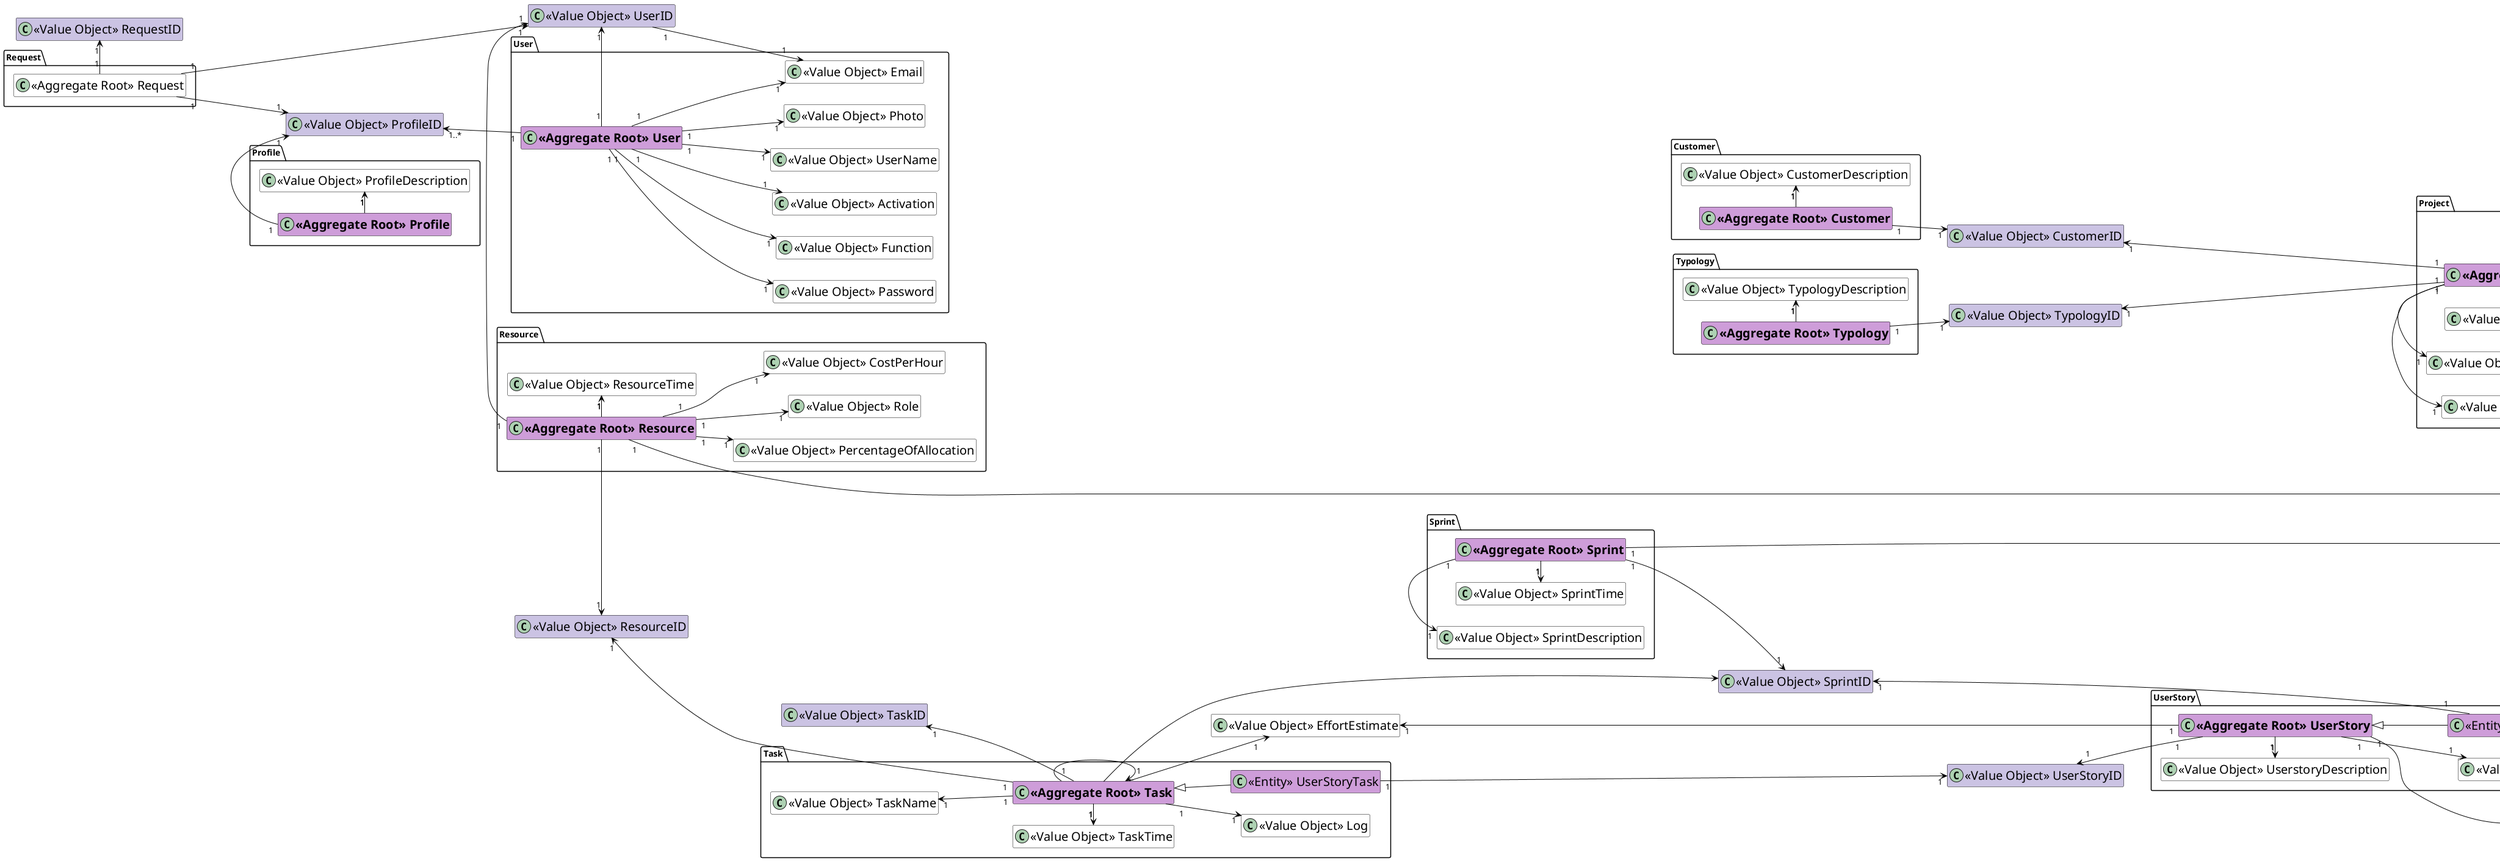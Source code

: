 @startuml
left to right direction
hide members

skinparam class {
BackgroundColor #white
ArrowColor #black
BorderColor #black
FontSize 20
}

package User  {

	class "<<Value Object>> Password"

	class "<<Value Object>> Function"

	class "<<Value Object>> Activation"

	class "**<<Aggregate Root>> User**" #CE9DD9

	class "<<Value Object>> UserName"

	class "<<Value Object>> Email"

	class "<<Value Object>> Photo"
}

package Profile {
	class "**<<Aggregate Root>> Profile**" #CE9DD9
	class "<<Value Object>> ProfileDescription"
}

package Request {
	class "<<Aggregate Root>> Request" {
		-isApproved : boolean
		-creationDate : LocalDate
	}

}

class "<<Value Object>> ProfileID" #CBC3E3
class "<<Value Object>> RequestID" #CBC3E3
class "<<Value Object>> UserID" #CBC3E3
package Resource {
	class "<<Value Object>> PercentageOfAllocation"
	class "<<Value Object>> Role"
	class "**<<Aggregate Root>> Resource**" #CE9DD9
	class "<<Value Object>> CostPerHour"
	class "<<Value Object>> ResourceTime"
}

class "<<Value Object>> ResourceID" #CBC3E3
package Sprint {
	class "**<<Aggregate Root>> Sprint**" #CE9DD9 {
		-status : enum
	}
	class "<<Value Object>> SprintDescription"
    class "<<Value Object>> SprintTime"
}

package Task {
	class "<<Value Object>> Log"
	class "**<<Aggregate Root>> Task**" #CE9DD9 {
		-precedenceList : Set
		-taskType : String
		-statusOfTask : enum
	}
	class "<<Value Object>> TaskName"
    class "<<Value Object>> TaskTime"
	class "<<Entity>> UserStoryTask" #CE9DD9
}

class "<<Value Object>> TaskID" #CBC3E3
class "<<Value Object>> UserStoryID" #CBC3E3
class "<<Value Object>> SprintID" #CBC3E3
class "<<Value Object>> EffortEstimate"

package UserStory {
	class "**<<Aggregate Root>> UserStory**"  #CE9DD9 {
		-status : enum
	}
    class "<<Value Object>> UserstoryDescription"
	class "<<Value Object>> Priority"
	class "<<Entity>> UserStoryInSprint" #CE9DD9
}

package Project {
	class "<<Value Object>> Budget"
	class "<<Value Object>> BusinessSector"
	class "**<<Aggregate Root>> Project**" #CE9DD9 {
		-status : enum
	}
	class "<<Value Object>> ProjectDescription"
    class "<<Value Object>> ProjectName"
	class "<<Value Object>> NumberOfPlannedSprints"
	class "<<Value Object>> SprintDuration"
	class "<<Value Object>> ProjectTime"
	class "<<Value Object>> ProjectCode"
}

package Customer {
	class "**<<Aggregate Root>> Customer**" #CE9DD9 {
		-identificationNumber : String
	}
	class "<<Value Object>> CustomerDescription"

}

class "<<Value Object>> CustomerID" #CBC3E3
package Typology {
	class "**<<Aggregate Root>> Typology**" #CE9DD9
	class "<<Value Object>> TypologyDescription"
}

class "<<Value Object>> ProjectID" #CBC3E3
class "<<Value Object>> TypologyID" #CBC3E3

"**<<Aggregate Root>> Profile**" "1" -> "1" "<<Value Object>> ProfileDescription"
"**<<Aggregate Root>> Resource**" "1" -> "1" "<<Value Object>> ResourceTime"
"**<<Aggregate Root>> Typology**" "1" -> "1" "<<Value Object>> TypologyDescription"
"**<<Aggregate Root>> Customer**" "1" -> "1" "<<Value Object>> CustomerDescription"
"**<<Aggregate Root>> Project**" "1" --> "1" "<<Value Object>> SprintDuration"
"**<<Aggregate Root>> Project**" "1" --> "1" "<<Value Object>> ProjectCode"
"**<<Aggregate Root>> Project**" "1" --> "1" "<<Value Object>> NumberOfPlannedSprints"
"**<<Aggregate Root>> Project**" "1" --> "1" "<<Value Object>> Budget"
"**<<Aggregate Root>> Project**" "1" --> "1" "<<Value Object>> BusinessSector"
"<<Value Object>> ProjectTime" "1" <- "1" "**<<Aggregate Root>> Project**"
"<<Value Object>> ProjectDescription" "1" <- "1" "**<<Aggregate Root>> Project**"
"<<Value Object>> ProjectName" "1" <- "1" "**<<Aggregate Root>> Project**"
"**<<Aggregate Root>> Task**" --> "**<<Aggregate Root>> Task**"
"**<<Aggregate Root>> Task**" "1" --> "1" "<<Value Object>> Log"
"<<Value Object>> TaskTime" "1" <- "1" "**<<Aggregate Root>> Task**"
"<<Value Object>> TaskName" "1" <-- "1" "**<<Aggregate Root>> Task**"
"<<Value Object>> SprintTime" "1" <- "1" "**<<Aggregate Root>> Sprint**"
"<<Value Object>> SprintDescription" "1" <- "1" "**<<Aggregate Root>> Sprint**"
"**<<Aggregate Root>> UserStory**" "1" --> "1" "<<Value Object>> Priority"
"<<Value Object>> UserstoryDescription" "1" <- "1" "**<<Aggregate Root>> UserStory**"
"<<Value Object>> EffortEstimate" "1" <--- "1" "**<<Aggregate Root>> UserStory**"
"**<<Aggregate Root>> Task**" "1" --> "1" "<<Value Object>> EffortEstimate"
"**<<Aggregate Root>> Resource**" "1" --> "1" "<<Value Object>> Role"
"**<<Aggregate Root>> Resource**" "1" --> "1" "<<Value Object>> CostPerHour"
"**<<Aggregate Root>> Resource**" "1" --> "1" "<<Value Object>> PercentageOfAllocation"
"**<<Aggregate Root>> User**" "1" --> "1" "<<Value Object>> Photo"
"**<<Aggregate Root>> User**" "1" --> "1" "<<Value Object>> Activation"
"**<<Aggregate Root>> User**" "1" --> "1" "<<Value Object>> Email"
"**<<Aggregate Root>> User**" "1" --> "1" "<<Value Object>> Function"
"**<<Aggregate Root>> User**" "1" --> "1" "<<Value Object>> UserName"
"**<<Aggregate Root>> User**" "1" --> "1" "<<Value Object>> Password"
"<<Value Object>> TypologyID" "1" <--- "1" "**<<Aggregate Root>> Project**"
"**<<Aggregate Root>> Typology**" "1" --> "1" "<<Value Object>> TypologyID"
"**<<Aggregate Root>> Resource**" "1" --> "1" "<<Value Object>> ProjectID"
"**<<Aggregate Root>> Sprint**" "1" --> "1" "<<Value Object>> ProjectID"
"**<<Aggregate Root>> UserStory**" "1" ----> "1" "<<Value Object>> ProjectID"
"<<Value Object>> SprintID" "1" <---- "1" "<<Entity>> UserStoryInSprint"
"<<Value Object>> UserStoryID" "1" <-- "1" "**<<Aggregate Root>> UserStory**"
"**<<Aggregate Root>> UserStory**" <|-- "<<Entity>> UserStoryInSprint"
"**<<Aggregate Root>> Project**" "1" --> "1" "<<Value Object>> ProjectID"
"<<Value Object>> ProjectCode" "1" <-- "1" "<<Value Object>> ProjectID"
"<<Value Object>> CustomerID" "1" <--- "1" "**<<Aggregate Root>> Project**"
"**<<Aggregate Root>> Customer**" "1" --> "1" "<<Value Object>> CustomerID"
"**<<Aggregate Root>> Sprint**" "1" --> "1" "<<Value Object>> SprintID"
"<<Value Object>> TaskID" "1" <-- "1" "**<<Aggregate Root>> Task**"
"<<Entity>> UserStoryTask" "1" --> "1" "<<Value Object>> UserStoryID"
"<<Value Object>> ResourceID" "1" <--- "1" "**<<Aggregate Root>> Task**"
"**<<Aggregate Root>> Task**" <|-- "<<Entity>> UserStoryTask"
"**<<Aggregate Root>> Task**" ----> "<<Value Object>> SprintID"
"**<<Aggregate Root>> Resource**" "1" -> "1" "<<Value Object>> ResourceID"
"<<Aggregate Root>> Request" "1" -> "1" "<<Value Object>> UserID"
"<<Aggregate Root>> Request" "1" ---> "1" "<<Value Object>> ProfileID"
"<<Value Object>> ProfileID" "1..*" <-- "1" "**<<Aggregate Root>> User**"
"**<<Aggregate Root>> Profile**" "1" -> "1" "<<Value Object>> ProfileID"
"<<Aggregate Root>> Request" "1" -> "1" "<<Value Object>> RequestID"
"<<Value Object>> UserID" "1" <- "1" "**<<Aggregate Root>> Resource**"
"**<<Aggregate Root>> User**" "1" -> "1" "<<Value Object>> UserID"
"<<Value Object>> UserID" "1" -> "1" "<<Value Object>> Email"
@enduml